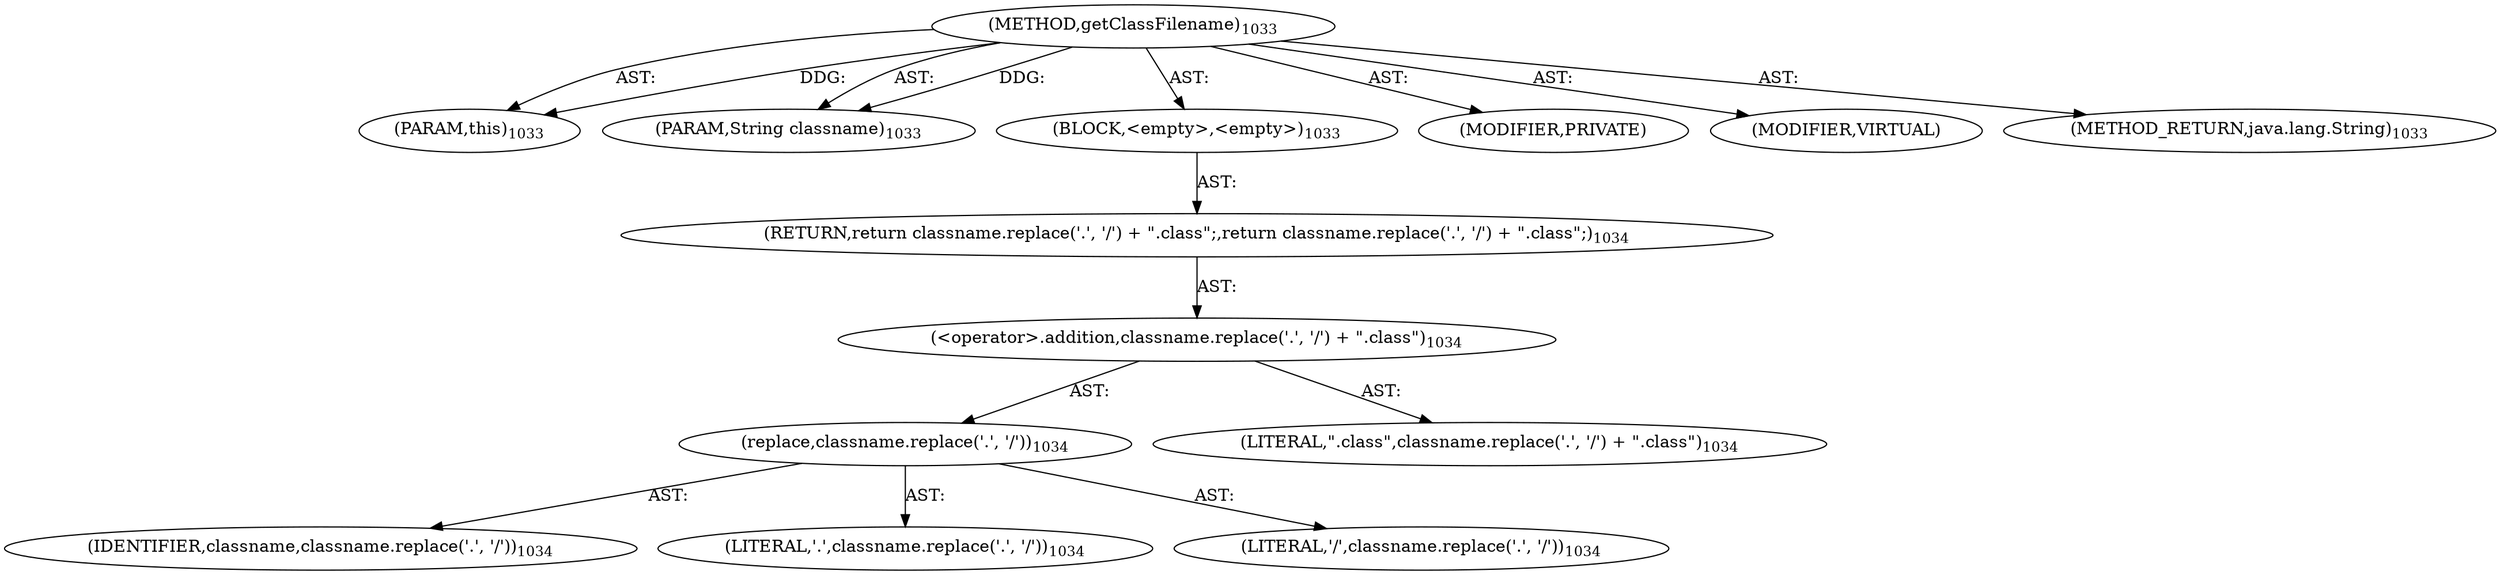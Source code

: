 digraph "getClassFilename" {  
"111669149730" [label = <(METHOD,getClassFilename)<SUB>1033</SUB>> ]
"115964117072" [label = <(PARAM,this)<SUB>1033</SUB>> ]
"115964117073" [label = <(PARAM,String classname)<SUB>1033</SUB>> ]
"25769803897" [label = <(BLOCK,&lt;empty&gt;,&lt;empty&gt;)<SUB>1033</SUB>> ]
"146028888088" [label = <(RETURN,return classname.replace('.', '/') + &quot;.class&quot;;,return classname.replace('.', '/') + &quot;.class&quot;;)<SUB>1034</SUB>> ]
"30064771571" [label = <(&lt;operator&gt;.addition,classname.replace('.', '/') + &quot;.class&quot;)<SUB>1034</SUB>> ]
"30064771572" [label = <(replace,classname.replace('.', '/'))<SUB>1034</SUB>> ]
"68719477177" [label = <(IDENTIFIER,classname,classname.replace('.', '/'))<SUB>1034</SUB>> ]
"90194313336" [label = <(LITERAL,'.',classname.replace('.', '/'))<SUB>1034</SUB>> ]
"90194313337" [label = <(LITERAL,'/',classname.replace('.', '/'))<SUB>1034</SUB>> ]
"90194313338" [label = <(LITERAL,&quot;.class&quot;,classname.replace('.', '/') + &quot;.class&quot;)<SUB>1034</SUB>> ]
"133143986265" [label = <(MODIFIER,PRIVATE)> ]
"133143986266" [label = <(MODIFIER,VIRTUAL)> ]
"128849018914" [label = <(METHOD_RETURN,java.lang.String)<SUB>1033</SUB>> ]
  "111669149730" -> "115964117072"  [ label = "AST: "] 
  "111669149730" -> "115964117073"  [ label = "AST: "] 
  "111669149730" -> "25769803897"  [ label = "AST: "] 
  "111669149730" -> "133143986265"  [ label = "AST: "] 
  "111669149730" -> "133143986266"  [ label = "AST: "] 
  "111669149730" -> "128849018914"  [ label = "AST: "] 
  "25769803897" -> "146028888088"  [ label = "AST: "] 
  "146028888088" -> "30064771571"  [ label = "AST: "] 
  "30064771571" -> "30064771572"  [ label = "AST: "] 
  "30064771571" -> "90194313338"  [ label = "AST: "] 
  "30064771572" -> "68719477177"  [ label = "AST: "] 
  "30064771572" -> "90194313336"  [ label = "AST: "] 
  "30064771572" -> "90194313337"  [ label = "AST: "] 
  "111669149730" -> "115964117072"  [ label = "DDG: "] 
  "111669149730" -> "115964117073"  [ label = "DDG: "] 
}
